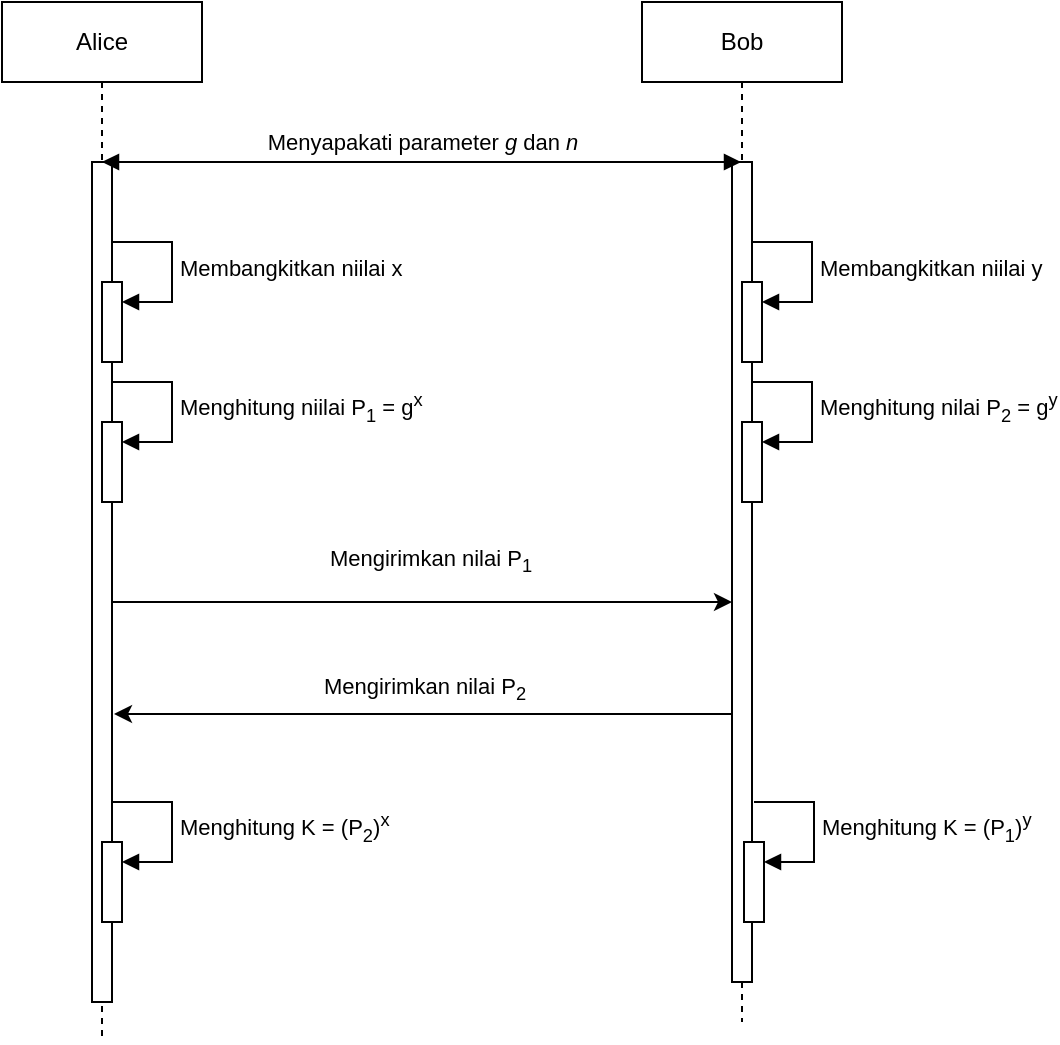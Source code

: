 <mxfile version="22.1.11" type="device">
  <diagram name="Page-1" id="4VqF5uYOH8vC4Jo37Gtd">
    <mxGraphModel dx="1461" dy="759" grid="1" gridSize="10" guides="1" tooltips="1" connect="1" arrows="1" fold="1" page="1" pageScale="1" pageWidth="850" pageHeight="1100" math="0" shadow="0">
      <root>
        <mxCell id="0" />
        <mxCell id="1" parent="0" />
        <mxCell id="nADRJsc34t8i5BYXLB6P-1" value="Alice" style="shape=umlLifeline;perimeter=lifelinePerimeter;whiteSpace=wrap;html=1;container=1;dropTarget=0;collapsible=0;recursiveResize=0;outlineConnect=0;portConstraint=eastwest;newEdgeStyle={&quot;curved&quot;:0,&quot;rounded&quot;:0};" parent="1" vertex="1">
          <mxGeometry x="90" y="60" width="100" height="520" as="geometry" />
        </mxCell>
        <mxCell id="nADRJsc34t8i5BYXLB6P-5" value="" style="html=1;points=[[0,0,0,0,5],[0,1,0,0,-5],[1,0,0,0,5],[1,1,0,0,-5]];perimeter=orthogonalPerimeter;outlineConnect=0;targetShapes=umlLifeline;portConstraint=eastwest;newEdgeStyle={&quot;curved&quot;:0,&quot;rounded&quot;:0};" parent="nADRJsc34t8i5BYXLB6P-1" vertex="1">
          <mxGeometry x="45" y="80" width="10" height="420" as="geometry" />
        </mxCell>
        <mxCell id="nADRJsc34t8i5BYXLB6P-9" value="" style="html=1;points=[[0,0,0,0,5],[0,1,0,0,-5],[1,0,0,0,5],[1,1,0,0,-5]];perimeter=orthogonalPerimeter;outlineConnect=0;targetShapes=umlLifeline;portConstraint=eastwest;newEdgeStyle={&quot;curved&quot;:0,&quot;rounded&quot;:0};" parent="nADRJsc34t8i5BYXLB6P-1" vertex="1">
          <mxGeometry x="50" y="140" width="10" height="40" as="geometry" />
        </mxCell>
        <mxCell id="nADRJsc34t8i5BYXLB6P-10" value="Membangkitkan niilai x" style="html=1;align=left;spacingLeft=2;endArrow=block;rounded=0;edgeStyle=orthogonalEdgeStyle;curved=0;rounded=0;" parent="nADRJsc34t8i5BYXLB6P-1" target="nADRJsc34t8i5BYXLB6P-9" edge="1">
          <mxGeometry relative="1" as="geometry">
            <mxPoint x="55" y="120" as="sourcePoint" />
            <Array as="points">
              <mxPoint x="85" y="150" />
            </Array>
          </mxGeometry>
        </mxCell>
        <mxCell id="nADRJsc34t8i5BYXLB6P-15" value="Menghitung niilai P&lt;sub&gt;1&lt;/sub&gt; = g&lt;sup&gt;x&lt;/sup&gt;" style="html=1;align=left;spacingLeft=2;endArrow=block;rounded=0;edgeStyle=orthogonalEdgeStyle;curved=0;rounded=0;" parent="nADRJsc34t8i5BYXLB6P-1" target="nADRJsc34t8i5BYXLB6P-16" edge="1">
          <mxGeometry relative="1" as="geometry">
            <mxPoint x="55" y="190" as="sourcePoint" />
            <Array as="points">
              <mxPoint x="85" y="220" />
            </Array>
          </mxGeometry>
        </mxCell>
        <mxCell id="nADRJsc34t8i5BYXLB6P-16" value="" style="html=1;points=[[0,0,0,0,5],[0,1,0,0,-5],[1,0,0,0,5],[1,1,0,0,-5]];perimeter=orthogonalPerimeter;outlineConnect=0;targetShapes=umlLifeline;portConstraint=eastwest;newEdgeStyle={&quot;curved&quot;:0,&quot;rounded&quot;:0};" parent="nADRJsc34t8i5BYXLB6P-1" vertex="1">
          <mxGeometry x="50" y="210" width="10" height="40" as="geometry" />
        </mxCell>
        <mxCell id="nADRJsc34t8i5BYXLB6P-24" value="" style="html=1;points=[[0,0,0,0,5],[0,1,0,0,-5],[1,0,0,0,5],[1,1,0,0,-5]];perimeter=orthogonalPerimeter;outlineConnect=0;targetShapes=umlLifeline;portConstraint=eastwest;newEdgeStyle={&quot;curved&quot;:0,&quot;rounded&quot;:0};" parent="nADRJsc34t8i5BYXLB6P-1" vertex="1">
          <mxGeometry x="50" y="420" width="10" height="40" as="geometry" />
        </mxCell>
        <mxCell id="nADRJsc34t8i5BYXLB6P-25" value="Menghitung K = (P&lt;sub&gt;2&lt;/sub&gt;)&lt;sup&gt;x&lt;/sup&gt;" style="html=1;align=left;spacingLeft=2;endArrow=block;rounded=0;edgeStyle=orthogonalEdgeStyle;curved=0;rounded=0;" parent="nADRJsc34t8i5BYXLB6P-1" target="nADRJsc34t8i5BYXLB6P-24" edge="1">
          <mxGeometry relative="1" as="geometry">
            <mxPoint x="55" y="400" as="sourcePoint" />
            <Array as="points">
              <mxPoint x="85" y="430" />
            </Array>
          </mxGeometry>
        </mxCell>
        <mxCell id="nADRJsc34t8i5BYXLB6P-2" value="Bob" style="shape=umlLifeline;perimeter=lifelinePerimeter;whiteSpace=wrap;html=1;container=1;dropTarget=0;collapsible=0;recursiveResize=0;outlineConnect=0;portConstraint=eastwest;newEdgeStyle={&quot;curved&quot;:0,&quot;rounded&quot;:0};" parent="1" vertex="1">
          <mxGeometry x="410" y="60" width="100" height="510" as="geometry" />
        </mxCell>
        <mxCell id="nADRJsc34t8i5BYXLB6P-6" value="" style="html=1;points=[[0,0,0,0,5],[0,1,0,0,-5],[1,0,0,0,5],[1,1,0,0,-5]];perimeter=orthogonalPerimeter;outlineConnect=0;targetShapes=umlLifeline;portConstraint=eastwest;newEdgeStyle={&quot;curved&quot;:0,&quot;rounded&quot;:0};" parent="nADRJsc34t8i5BYXLB6P-2" vertex="1">
          <mxGeometry x="45" y="80" width="10" height="410" as="geometry" />
        </mxCell>
        <mxCell id="nADRJsc34t8i5BYXLB6P-11" value="Membangkitkan niilai y" style="html=1;align=left;spacingLeft=2;endArrow=block;rounded=0;edgeStyle=orthogonalEdgeStyle;curved=0;rounded=0;" parent="nADRJsc34t8i5BYXLB6P-2" target="nADRJsc34t8i5BYXLB6P-12" edge="1">
          <mxGeometry relative="1" as="geometry">
            <mxPoint x="55" y="120" as="sourcePoint" />
            <Array as="points">
              <mxPoint x="85" y="150" />
            </Array>
          </mxGeometry>
        </mxCell>
        <mxCell id="nADRJsc34t8i5BYXLB6P-12" value="" style="html=1;points=[[0,0,0,0,5],[0,1,0,0,-5],[1,0,0,0,5],[1,1,0,0,-5]];perimeter=orthogonalPerimeter;outlineConnect=0;targetShapes=umlLifeline;portConstraint=eastwest;newEdgeStyle={&quot;curved&quot;:0,&quot;rounded&quot;:0};" parent="nADRJsc34t8i5BYXLB6P-2" vertex="1">
          <mxGeometry x="50" y="140" width="10" height="40" as="geometry" />
        </mxCell>
        <mxCell id="nADRJsc34t8i5BYXLB6P-17" value="" style="html=1;points=[[0,0,0,0,5],[0,1,0,0,-5],[1,0,0,0,5],[1,1,0,0,-5]];perimeter=orthogonalPerimeter;outlineConnect=0;targetShapes=umlLifeline;portConstraint=eastwest;newEdgeStyle={&quot;curved&quot;:0,&quot;rounded&quot;:0};" parent="nADRJsc34t8i5BYXLB6P-2" vertex="1">
          <mxGeometry x="50" y="210" width="10" height="40" as="geometry" />
        </mxCell>
        <mxCell id="nADRJsc34t8i5BYXLB6P-18" value="Menghitung nilai P&lt;sub&gt;2&lt;/sub&gt; = g&lt;sup&gt;y&lt;/sup&gt;" style="html=1;align=left;spacingLeft=2;endArrow=block;rounded=0;edgeStyle=orthogonalEdgeStyle;curved=0;rounded=0;" parent="nADRJsc34t8i5BYXLB6P-2" target="nADRJsc34t8i5BYXLB6P-17" edge="1">
          <mxGeometry relative="1" as="geometry">
            <mxPoint x="55" y="190" as="sourcePoint" />
            <Array as="points">
              <mxPoint x="85" y="220" />
            </Array>
          </mxGeometry>
        </mxCell>
        <mxCell id="nADRJsc34t8i5BYXLB6P-26" value="" style="html=1;points=[[0,0,0,0,5],[0,1,0,0,-5],[1,0,0,0,5],[1,1,0,0,-5]];perimeter=orthogonalPerimeter;outlineConnect=0;targetShapes=umlLifeline;portConstraint=eastwest;newEdgeStyle={&quot;curved&quot;:0,&quot;rounded&quot;:0};" parent="nADRJsc34t8i5BYXLB6P-2" vertex="1">
          <mxGeometry x="51" y="420" width="10" height="40" as="geometry" />
        </mxCell>
        <mxCell id="nADRJsc34t8i5BYXLB6P-27" value="Menghitung K = (P&lt;sub&gt;1&lt;/sub&gt;)&lt;sup&gt;y&lt;/sup&gt;" style="html=1;align=left;spacingLeft=2;endArrow=block;rounded=0;edgeStyle=orthogonalEdgeStyle;curved=0;rounded=0;" parent="nADRJsc34t8i5BYXLB6P-2" target="nADRJsc34t8i5BYXLB6P-26" edge="1">
          <mxGeometry relative="1" as="geometry">
            <mxPoint x="56" y="400" as="sourcePoint" />
            <Array as="points">
              <mxPoint x="86" y="430" />
            </Array>
          </mxGeometry>
        </mxCell>
        <mxCell id="nADRJsc34t8i5BYXLB6P-3" value="" style="endArrow=block;startArrow=block;endFill=1;startFill=1;html=1;rounded=0;" parent="1" target="nADRJsc34t8i5BYXLB6P-2" edge="1">
          <mxGeometry width="160" relative="1" as="geometry">
            <mxPoint x="140" y="140" as="sourcePoint" />
            <mxPoint x="300" y="140" as="targetPoint" />
          </mxGeometry>
        </mxCell>
        <mxCell id="nADRJsc34t8i5BYXLB6P-4" value="Menyapakati parameter &lt;i&gt;g&lt;/i&gt; dan &lt;i&gt;n&lt;/i&gt;" style="edgeLabel;html=1;align=center;verticalAlign=middle;resizable=0;points=[];" parent="nADRJsc34t8i5BYXLB6P-3" vertex="1" connectable="0">
          <mxGeometry x="-0.318" y="-2" relative="1" as="geometry">
            <mxPoint x="51" y="-12" as="offset" />
          </mxGeometry>
        </mxCell>
        <mxCell id="nADRJsc34t8i5BYXLB6P-20" value="" style="endArrow=classic;html=1;rounded=0;" parent="1" source="nADRJsc34t8i5BYXLB6P-5" edge="1">
          <mxGeometry width="50" height="50" relative="1" as="geometry">
            <mxPoint x="150" y="360" as="sourcePoint" />
            <mxPoint x="455" y="360" as="targetPoint" />
          </mxGeometry>
        </mxCell>
        <mxCell id="nADRJsc34t8i5BYXLB6P-21" value="Mengirimkan nilai&amp;nbsp;P&lt;sub style=&quot;border-color: var(--border-color); text-align: left;&quot;&gt;1&lt;/sub&gt;" style="edgeLabel;html=1;align=center;verticalAlign=middle;resizable=0;points=[];" parent="nADRJsc34t8i5BYXLB6P-20" vertex="1" connectable="0">
          <mxGeometry x="-0.204" y="1" relative="1" as="geometry">
            <mxPoint x="35" y="-19" as="offset" />
          </mxGeometry>
        </mxCell>
        <mxCell id="nADRJsc34t8i5BYXLB6P-22" value="" style="endArrow=classic;html=1;rounded=0;" parent="1" edge="1">
          <mxGeometry width="50" height="50" relative="1" as="geometry">
            <mxPoint x="455.5" y="416" as="sourcePoint" />
            <mxPoint x="146" y="416" as="targetPoint" />
          </mxGeometry>
        </mxCell>
        <mxCell id="nADRJsc34t8i5BYXLB6P-23" value="Mengirimkan nilai&amp;nbsp;P&lt;sub style=&quot;border-color: var(--border-color); text-align: left;&quot;&gt;2&lt;/sub&gt;" style="edgeLabel;html=1;align=center;verticalAlign=middle;resizable=0;points=[];" parent="nADRJsc34t8i5BYXLB6P-22" vertex="1" connectable="0">
          <mxGeometry x="-0.198" relative="1" as="geometry">
            <mxPoint x="-31" y="-12" as="offset" />
          </mxGeometry>
        </mxCell>
      </root>
    </mxGraphModel>
  </diagram>
</mxfile>
